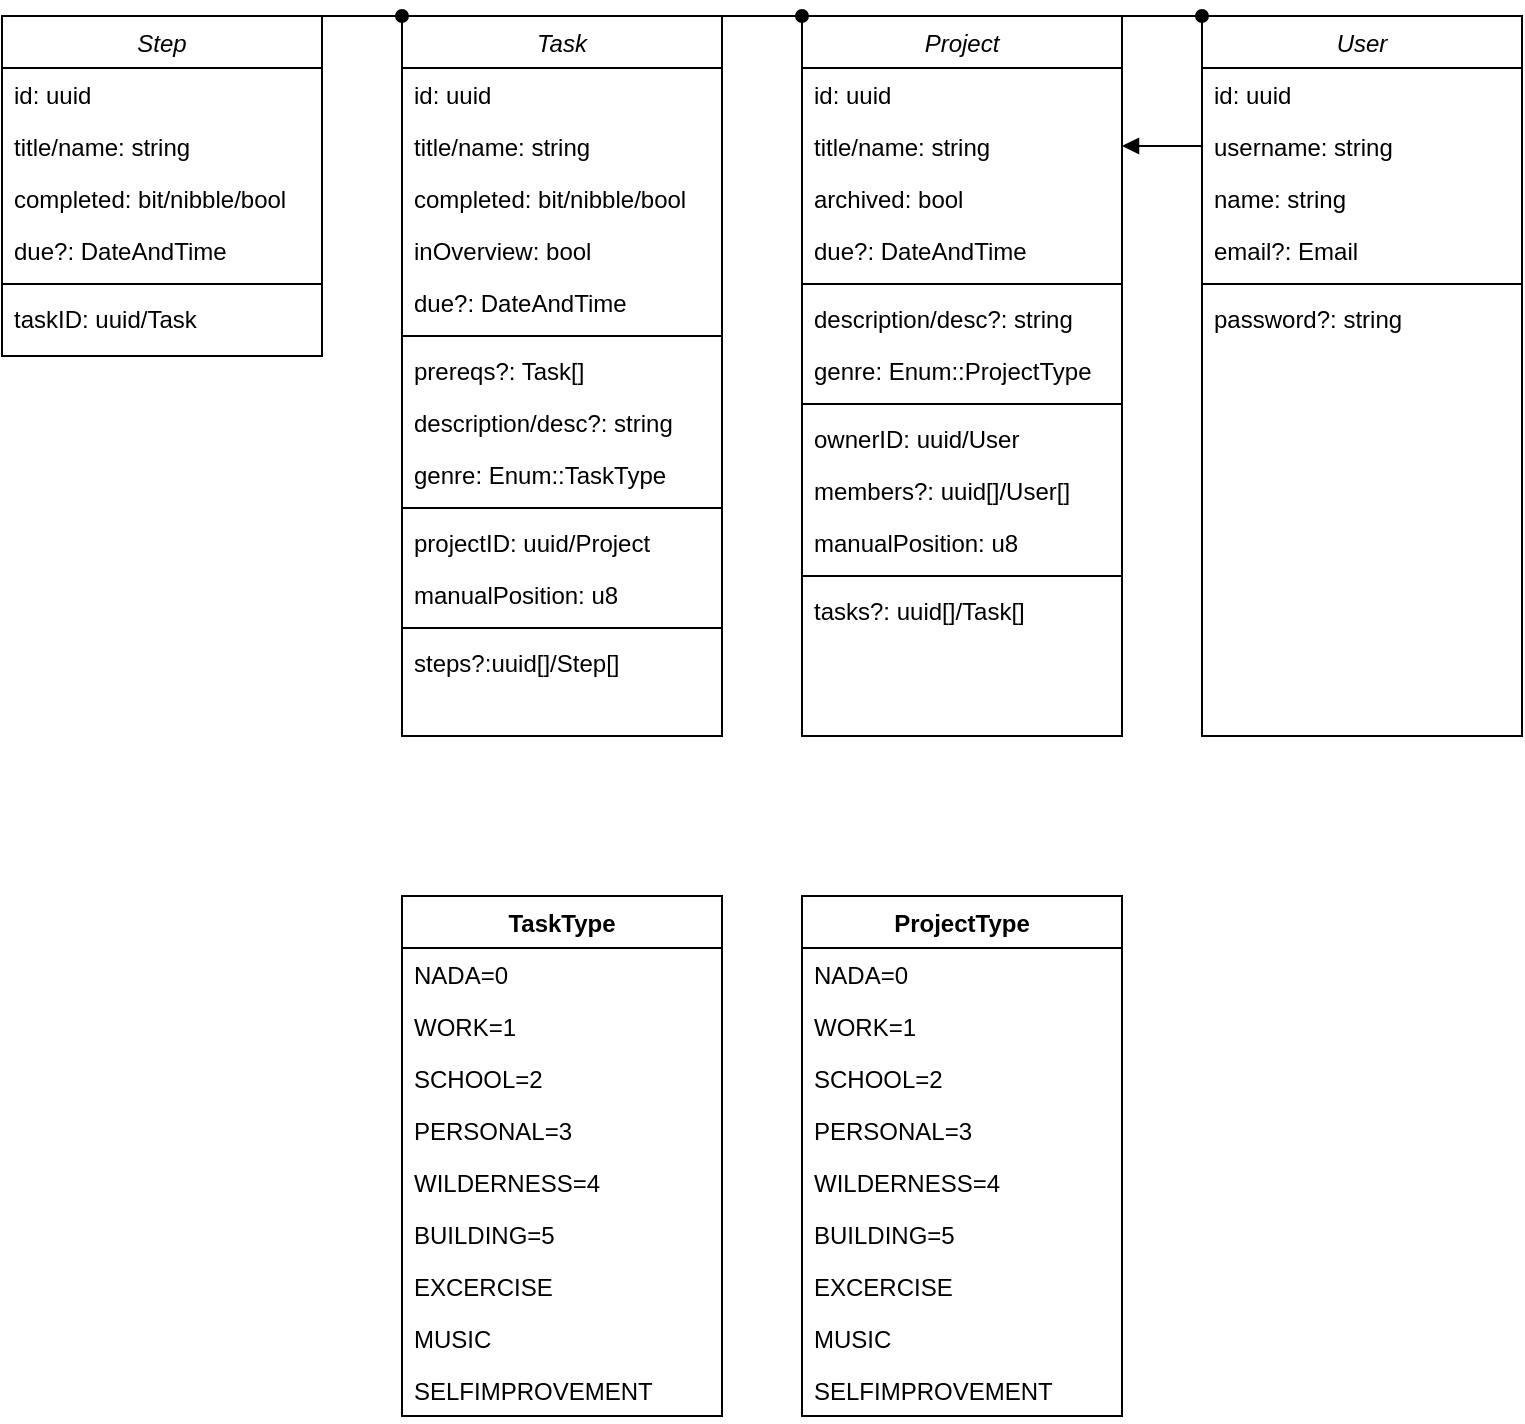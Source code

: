 <mxfile>
    <diagram id="C5RBs43oDa-KdzZeNtuy" name="Page-1">
        <mxGraphModel dx="1113" dy="716" grid="1" gridSize="10" guides="1" tooltips="1" connect="1" arrows="1" fold="1" page="1" pageScale="1" pageWidth="827" pageHeight="1169" math="0" shadow="0">
            <root>
                <mxCell id="WIyWlLk6GJQsqaUBKTNV-0"/>
                <mxCell id="WIyWlLk6GJQsqaUBKTNV-1" parent="WIyWlLk6GJQsqaUBKTNV-0"/>
                <mxCell id="zkfFHV4jXpPFQw0GAbJ--0" value="Task" style="swimlane;fontStyle=2;align=center;verticalAlign=top;childLayout=stackLayout;horizontal=1;startSize=26;horizontalStack=0;resizeParent=1;resizeLast=0;collapsible=1;marginBottom=0;rounded=0;shadow=0;strokeWidth=1;" parent="WIyWlLk6GJQsqaUBKTNV-1" vertex="1">
                    <mxGeometry x="240" y="40" width="160" height="360" as="geometry">
                        <mxRectangle x="220" y="120" width="160" height="26" as="alternateBounds"/>
                    </mxGeometry>
                </mxCell>
                <mxCell id="zkfFHV4jXpPFQw0GAbJ--1" value="id: uuid" style="text;align=left;verticalAlign=top;spacingLeft=4;spacingRight=4;overflow=hidden;rotatable=0;points=[[0,0.5],[1,0.5]];portConstraint=eastwest;" parent="zkfFHV4jXpPFQw0GAbJ--0" vertex="1">
                    <mxGeometry y="26" width="160" height="26" as="geometry"/>
                </mxCell>
                <mxCell id="zkfFHV4jXpPFQw0GAbJ--2" value="title/name: string" style="text;align=left;verticalAlign=top;spacingLeft=4;spacingRight=4;overflow=hidden;rotatable=0;points=[[0,0.5],[1,0.5]];portConstraint=eastwest;rounded=0;shadow=0;html=0;" parent="zkfFHV4jXpPFQw0GAbJ--0" vertex="1">
                    <mxGeometry y="52" width="160" height="26" as="geometry"/>
                </mxCell>
                <mxCell id="IpgFra5wQwwrVLta5i6s-5" value="completed: bit/nibble/bool" style="text;align=left;verticalAlign=top;spacingLeft=4;spacingRight=4;overflow=hidden;rotatable=0;points=[[0,0.5],[1,0.5]];portConstraint=eastwest;rounded=0;shadow=0;html=0;" parent="zkfFHV4jXpPFQw0GAbJ--0" vertex="1">
                    <mxGeometry y="78" width="160" height="26" as="geometry"/>
                </mxCell>
                <mxCell id="IpgFra5wQwwrVLta5i6s-8" value="inOverview: bool" style="text;align=left;verticalAlign=top;spacingLeft=4;spacingRight=4;overflow=hidden;rotatable=0;points=[[0,0.5],[1,0.5]];portConstraint=eastwest;rounded=0;shadow=0;html=0;" parent="zkfFHV4jXpPFQw0GAbJ--0" vertex="1">
                    <mxGeometry y="104" width="160" height="26" as="geometry"/>
                </mxCell>
                <mxCell id="IpgFra5wQwwrVLta5i6s-7" value="due?: DateAndTime" style="text;align=left;verticalAlign=top;spacingLeft=4;spacingRight=4;overflow=hidden;rotatable=0;points=[[0,0.5],[1,0.5]];portConstraint=eastwest;rounded=0;shadow=0;html=0;" parent="zkfFHV4jXpPFQw0GAbJ--0" vertex="1">
                    <mxGeometry y="130" width="160" height="26" as="geometry"/>
                </mxCell>
                <mxCell id="IpgFra5wQwwrVLta5i6s-10" value="" style="line;strokeWidth=1;fillColor=none;align=left;verticalAlign=middle;spacingTop=-1;spacingLeft=3;spacingRight=3;rotatable=0;labelPosition=right;points=[];portConstraint=eastwest;" parent="zkfFHV4jXpPFQw0GAbJ--0" vertex="1">
                    <mxGeometry y="156" width="160" height="8" as="geometry"/>
                </mxCell>
                <mxCell id="IpgFra5wQwwrVLta5i6s-6" value="prereqs?: Task[]" style="text;align=left;verticalAlign=top;spacingLeft=4;spacingRight=4;overflow=hidden;rotatable=0;points=[[0,0.5],[1,0.5]];portConstraint=eastwest;rounded=0;shadow=0;html=0;" parent="zkfFHV4jXpPFQw0GAbJ--0" vertex="1">
                    <mxGeometry y="164" width="160" height="26" as="geometry"/>
                </mxCell>
                <mxCell id="zkfFHV4jXpPFQw0GAbJ--3" value="description/desc?: string" style="text;align=left;verticalAlign=top;spacingLeft=4;spacingRight=4;overflow=hidden;rotatable=0;points=[[0,0.5],[1,0.5]];portConstraint=eastwest;rounded=0;shadow=0;html=0;" parent="zkfFHV4jXpPFQw0GAbJ--0" vertex="1">
                    <mxGeometry y="190" width="160" height="26" as="geometry"/>
                </mxCell>
                <mxCell id="IpgFra5wQwwrVLta5i6s-12" value="genre: Enum::TaskType" style="text;align=left;verticalAlign=top;spacingLeft=4;spacingRight=4;overflow=hidden;rotatable=0;points=[[0,0.5],[1,0.5]];portConstraint=eastwest;rounded=0;shadow=0;html=0;" parent="zkfFHV4jXpPFQw0GAbJ--0" vertex="1">
                    <mxGeometry y="216" width="160" height="26" as="geometry"/>
                </mxCell>
                <mxCell id="IpgFra5wQwwrVLta5i6s-11" value="" style="line;strokeWidth=1;fillColor=none;align=left;verticalAlign=middle;spacingTop=-1;spacingLeft=3;spacingRight=3;rotatable=0;labelPosition=right;points=[];portConstraint=eastwest;" parent="zkfFHV4jXpPFQw0GAbJ--0" vertex="1">
                    <mxGeometry y="242" width="160" height="8" as="geometry"/>
                </mxCell>
                <mxCell id="IpgFra5wQwwrVLta5i6s-9" value="projectID: uuid/Project" style="text;align=left;verticalAlign=top;spacingLeft=4;spacingRight=4;overflow=hidden;rotatable=0;points=[[0,0.5],[1,0.5]];portConstraint=eastwest;rounded=0;shadow=0;html=0;" parent="zkfFHV4jXpPFQw0GAbJ--0" vertex="1">
                    <mxGeometry y="250" width="160" height="26" as="geometry"/>
                </mxCell>
                <mxCell id="IpgFra5wQwwrVLta5i6s-13" value="manualPosition: u8" style="text;align=left;verticalAlign=top;spacingLeft=4;spacingRight=4;overflow=hidden;rotatable=0;points=[[0,0.5],[1,0.5]];portConstraint=eastwest;rounded=0;shadow=0;html=0;" parent="zkfFHV4jXpPFQw0GAbJ--0" vertex="1">
                    <mxGeometry y="276" width="160" height="26" as="geometry"/>
                </mxCell>
                <mxCell id="IpgFra5wQwwrVLta5i6s-27" value="" style="line;strokeWidth=1;fillColor=none;align=left;verticalAlign=middle;spacingTop=-1;spacingLeft=3;spacingRight=3;rotatable=0;labelPosition=right;points=[];portConstraint=eastwest;" parent="zkfFHV4jXpPFQw0GAbJ--0" vertex="1">
                    <mxGeometry y="302" width="160" height="8" as="geometry"/>
                </mxCell>
                <mxCell id="IpgFra5wQwwrVLta5i6s-26" value="steps?:uuid[]/Step[]" style="text;align=left;verticalAlign=top;spacingLeft=4;spacingRight=4;overflow=hidden;rotatable=0;points=[[0,0.5],[1,0.5]];portConstraint=eastwest;rounded=0;shadow=0;html=0;" parent="zkfFHV4jXpPFQw0GAbJ--0" vertex="1">
                    <mxGeometry y="310" width="160" height="26" as="geometry"/>
                </mxCell>
                <mxCell id="IpgFra5wQwwrVLta5i6s-14" value="Step" style="swimlane;fontStyle=2;align=center;verticalAlign=top;childLayout=stackLayout;horizontal=1;startSize=26;horizontalStack=0;resizeParent=1;resizeLast=0;collapsible=1;marginBottom=0;rounded=0;shadow=0;strokeWidth=1;" parent="WIyWlLk6GJQsqaUBKTNV-1" vertex="1">
                    <mxGeometry x="40" y="40" width="160" height="170" as="geometry">
                        <mxRectangle x="220" y="120" width="160" height="26" as="alternateBounds"/>
                    </mxGeometry>
                </mxCell>
                <mxCell id="IpgFra5wQwwrVLta5i6s-15" value="id: uuid" style="text;align=left;verticalAlign=top;spacingLeft=4;spacingRight=4;overflow=hidden;rotatable=0;points=[[0,0.5],[1,0.5]];portConstraint=eastwest;" parent="IpgFra5wQwwrVLta5i6s-14" vertex="1">
                    <mxGeometry y="26" width="160" height="26" as="geometry"/>
                </mxCell>
                <mxCell id="IpgFra5wQwwrVLta5i6s-16" value="title/name: string" style="text;align=left;verticalAlign=top;spacingLeft=4;spacingRight=4;overflow=hidden;rotatable=0;points=[[0,0.5],[1,0.5]];portConstraint=eastwest;rounded=0;shadow=0;html=0;" parent="IpgFra5wQwwrVLta5i6s-14" vertex="1">
                    <mxGeometry y="52" width="160" height="26" as="geometry"/>
                </mxCell>
                <mxCell id="IpgFra5wQwwrVLta5i6s-17" value="completed: bit/nibble/bool" style="text;align=left;verticalAlign=top;spacingLeft=4;spacingRight=4;overflow=hidden;rotatable=0;points=[[0,0.5],[1,0.5]];portConstraint=eastwest;rounded=0;shadow=0;html=0;" parent="IpgFra5wQwwrVLta5i6s-14" vertex="1">
                    <mxGeometry y="78" width="160" height="26" as="geometry"/>
                </mxCell>
                <mxCell id="IpgFra5wQwwrVLta5i6s-19" value="due?: DateAndTime" style="text;align=left;verticalAlign=top;spacingLeft=4;spacingRight=4;overflow=hidden;rotatable=0;points=[[0,0.5],[1,0.5]];portConstraint=eastwest;rounded=0;shadow=0;html=0;" parent="IpgFra5wQwwrVLta5i6s-14" vertex="1">
                    <mxGeometry y="104" width="160" height="26" as="geometry"/>
                </mxCell>
                <mxCell id="IpgFra5wQwwrVLta5i6s-20" value="" style="line;strokeWidth=1;fillColor=none;align=left;verticalAlign=middle;spacingTop=-1;spacingLeft=3;spacingRight=3;rotatable=0;labelPosition=right;points=[];portConstraint=eastwest;" parent="IpgFra5wQwwrVLta5i6s-14" vertex="1">
                    <mxGeometry y="130" width="160" height="8" as="geometry"/>
                </mxCell>
                <mxCell id="IpgFra5wQwwrVLta5i6s-28" value="taskID: uuid/Task" style="text;align=left;verticalAlign=top;spacingLeft=4;spacingRight=4;overflow=hidden;rotatable=0;points=[[0,0.5],[1,0.5]];portConstraint=eastwest;rounded=0;shadow=0;html=0;" parent="IpgFra5wQwwrVLta5i6s-14" vertex="1">
                    <mxGeometry y="138" width="160" height="26" as="geometry"/>
                </mxCell>
                <mxCell id="IpgFra5wQwwrVLta5i6s-29" value="Project" style="swimlane;fontStyle=2;align=center;verticalAlign=top;childLayout=stackLayout;horizontal=1;startSize=26;horizontalStack=0;resizeParent=1;resizeLast=0;collapsible=1;marginBottom=0;rounded=0;shadow=0;strokeWidth=1;" parent="WIyWlLk6GJQsqaUBKTNV-1" vertex="1">
                    <mxGeometry x="440" y="40" width="160" height="360" as="geometry">
                        <mxRectangle x="220" y="120" width="160" height="26" as="alternateBounds"/>
                    </mxGeometry>
                </mxCell>
                <mxCell id="IpgFra5wQwwrVLta5i6s-30" value="id: uuid" style="text;align=left;verticalAlign=top;spacingLeft=4;spacingRight=4;overflow=hidden;rotatable=0;points=[[0,0.5],[1,0.5]];portConstraint=eastwest;" parent="IpgFra5wQwwrVLta5i6s-29" vertex="1">
                    <mxGeometry y="26" width="160" height="26" as="geometry"/>
                </mxCell>
                <mxCell id="IpgFra5wQwwrVLta5i6s-31" value="title/name: string" style="text;align=left;verticalAlign=top;spacingLeft=4;spacingRight=4;overflow=hidden;rotatable=0;points=[[0,0.5],[1,0.5]];portConstraint=eastwest;rounded=0;shadow=0;html=0;" parent="IpgFra5wQwwrVLta5i6s-29" vertex="1">
                    <mxGeometry y="52" width="160" height="26" as="geometry"/>
                </mxCell>
                <mxCell id="IpgFra5wQwwrVLta5i6s-32" value="archived: bool" style="text;align=left;verticalAlign=top;spacingLeft=4;spacingRight=4;overflow=hidden;rotatable=0;points=[[0,0.5],[1,0.5]];portConstraint=eastwest;rounded=0;shadow=0;html=0;" parent="IpgFra5wQwwrVLta5i6s-29" vertex="1">
                    <mxGeometry y="78" width="160" height="26" as="geometry"/>
                </mxCell>
                <mxCell id="IpgFra5wQwwrVLta5i6s-34" value="due?: DateAndTime" style="text;align=left;verticalAlign=top;spacingLeft=4;spacingRight=4;overflow=hidden;rotatable=0;points=[[0,0.5],[1,0.5]];portConstraint=eastwest;rounded=0;shadow=0;html=0;" parent="IpgFra5wQwwrVLta5i6s-29" vertex="1">
                    <mxGeometry y="104" width="160" height="26" as="geometry"/>
                </mxCell>
                <mxCell id="IpgFra5wQwwrVLta5i6s-35" value="" style="line;strokeWidth=1;fillColor=none;align=left;verticalAlign=middle;spacingTop=-1;spacingLeft=3;spacingRight=3;rotatable=0;labelPosition=right;points=[];portConstraint=eastwest;" parent="IpgFra5wQwwrVLta5i6s-29" vertex="1">
                    <mxGeometry y="130" width="160" height="8" as="geometry"/>
                </mxCell>
                <mxCell id="IpgFra5wQwwrVLta5i6s-37" value="description/desc?: string" style="text;align=left;verticalAlign=top;spacingLeft=4;spacingRight=4;overflow=hidden;rotatable=0;points=[[0,0.5],[1,0.5]];portConstraint=eastwest;rounded=0;shadow=0;html=0;" parent="IpgFra5wQwwrVLta5i6s-29" vertex="1">
                    <mxGeometry y="138" width="160" height="26" as="geometry"/>
                </mxCell>
                <mxCell id="IpgFra5wQwwrVLta5i6s-38" value="genre: Enum::ProjectType" style="text;align=left;verticalAlign=top;spacingLeft=4;spacingRight=4;overflow=hidden;rotatable=0;points=[[0,0.5],[1,0.5]];portConstraint=eastwest;rounded=0;shadow=0;html=0;" parent="IpgFra5wQwwrVLta5i6s-29" vertex="1">
                    <mxGeometry y="164" width="160" height="26" as="geometry"/>
                </mxCell>
                <mxCell id="IpgFra5wQwwrVLta5i6s-39" value="" style="line;strokeWidth=1;fillColor=none;align=left;verticalAlign=middle;spacingTop=-1;spacingLeft=3;spacingRight=3;rotatable=0;labelPosition=right;points=[];portConstraint=eastwest;" parent="IpgFra5wQwwrVLta5i6s-29" vertex="1">
                    <mxGeometry y="190" width="160" height="8" as="geometry"/>
                </mxCell>
                <mxCell id="IpgFra5wQwwrVLta5i6s-40" value="ownerID: uuid/User" style="text;align=left;verticalAlign=top;spacingLeft=4;spacingRight=4;overflow=hidden;rotatable=0;points=[[0,0.5],[1,0.5]];portConstraint=eastwest;rounded=0;shadow=0;html=0;" parent="IpgFra5wQwwrVLta5i6s-29" vertex="1">
                    <mxGeometry y="198" width="160" height="26" as="geometry"/>
                </mxCell>
                <mxCell id="IpgFra5wQwwrVLta5i6s-44" value="members?: uuid[]/User[]" style="text;align=left;verticalAlign=top;spacingLeft=4;spacingRight=4;overflow=hidden;rotatable=0;points=[[0,0.5],[1,0.5]];portConstraint=eastwest;rounded=0;shadow=0;html=0;" parent="IpgFra5wQwwrVLta5i6s-29" vertex="1">
                    <mxGeometry y="224" width="160" height="26" as="geometry"/>
                </mxCell>
                <mxCell id="IpgFra5wQwwrVLta5i6s-41" value="manualPosition: u8" style="text;align=left;verticalAlign=top;spacingLeft=4;spacingRight=4;overflow=hidden;rotatable=0;points=[[0,0.5],[1,0.5]];portConstraint=eastwest;rounded=0;shadow=0;html=0;" parent="IpgFra5wQwwrVLta5i6s-29" vertex="1">
                    <mxGeometry y="250" width="160" height="26" as="geometry"/>
                </mxCell>
                <mxCell id="IpgFra5wQwwrVLta5i6s-42" value="" style="line;strokeWidth=1;fillColor=none;align=left;verticalAlign=middle;spacingTop=-1;spacingLeft=3;spacingRight=3;rotatable=0;labelPosition=right;points=[];portConstraint=eastwest;" parent="IpgFra5wQwwrVLta5i6s-29" vertex="1">
                    <mxGeometry y="276" width="160" height="8" as="geometry"/>
                </mxCell>
                <mxCell id="IpgFra5wQwwrVLta5i6s-43" value="tasks?: uuid[]/Task[]" style="text;align=left;verticalAlign=top;spacingLeft=4;spacingRight=4;overflow=hidden;rotatable=0;points=[[0,0.5],[1,0.5]];portConstraint=eastwest;rounded=0;shadow=0;html=0;" parent="IpgFra5wQwwrVLta5i6s-29" vertex="1">
                    <mxGeometry y="284" width="160" height="26" as="geometry"/>
                </mxCell>
                <mxCell id="IpgFra5wQwwrVLta5i6s-45" value="User" style="swimlane;fontStyle=2;align=center;verticalAlign=top;childLayout=stackLayout;horizontal=1;startSize=26;horizontalStack=0;resizeParent=1;resizeLast=0;collapsible=1;marginBottom=0;rounded=0;shadow=0;strokeWidth=1;" parent="WIyWlLk6GJQsqaUBKTNV-1" vertex="1">
                    <mxGeometry x="640" y="40" width="160" height="360" as="geometry">
                        <mxRectangle x="220" y="120" width="160" height="26" as="alternateBounds"/>
                    </mxGeometry>
                </mxCell>
                <mxCell id="IpgFra5wQwwrVLta5i6s-46" value="id: uuid" style="text;align=left;verticalAlign=top;spacingLeft=4;spacingRight=4;overflow=hidden;rotatable=0;points=[[0,0.5],[1,0.5]];portConstraint=eastwest;" parent="IpgFra5wQwwrVLta5i6s-45" vertex="1">
                    <mxGeometry y="26" width="160" height="26" as="geometry"/>
                </mxCell>
                <mxCell id="IpgFra5wQwwrVLta5i6s-47" value="username: string" style="text;align=left;verticalAlign=top;spacingLeft=4;spacingRight=4;overflow=hidden;rotatable=0;points=[[0,0.5],[1,0.5]];portConstraint=eastwest;rounded=0;shadow=0;html=0;" parent="IpgFra5wQwwrVLta5i6s-45" vertex="1">
                    <mxGeometry y="52" width="160" height="26" as="geometry"/>
                </mxCell>
                <mxCell id="IpgFra5wQwwrVLta5i6s-48" value="name: string" style="text;align=left;verticalAlign=top;spacingLeft=4;spacingRight=4;overflow=hidden;rotatable=0;points=[[0,0.5],[1,0.5]];portConstraint=eastwest;rounded=0;shadow=0;html=0;" parent="IpgFra5wQwwrVLta5i6s-45" vertex="1">
                    <mxGeometry y="78" width="160" height="26" as="geometry"/>
                </mxCell>
                <mxCell id="IpgFra5wQwwrVLta5i6s-49" value="email?: Email" style="text;align=left;verticalAlign=top;spacingLeft=4;spacingRight=4;overflow=hidden;rotatable=0;points=[[0,0.5],[1,0.5]];portConstraint=eastwest;rounded=0;shadow=0;html=0;" parent="IpgFra5wQwwrVLta5i6s-45" vertex="1">
                    <mxGeometry y="104" width="160" height="26" as="geometry"/>
                </mxCell>
                <mxCell id="IpgFra5wQwwrVLta5i6s-50" value="" style="line;strokeWidth=1;fillColor=none;align=left;verticalAlign=middle;spacingTop=-1;spacingLeft=3;spacingRight=3;rotatable=0;labelPosition=right;points=[];portConstraint=eastwest;" parent="IpgFra5wQwwrVLta5i6s-45" vertex="1">
                    <mxGeometry y="130" width="160" height="8" as="geometry"/>
                </mxCell>
                <mxCell id="IpgFra5wQwwrVLta5i6s-53" value="password?: string" style="text;align=left;verticalAlign=top;spacingLeft=4;spacingRight=4;overflow=hidden;rotatable=0;points=[[0,0.5],[1,0.5]];portConstraint=eastwest;rounded=0;shadow=0;html=0;" parent="IpgFra5wQwwrVLta5i6s-45" vertex="1">
                    <mxGeometry y="138" width="160" height="26" as="geometry"/>
                </mxCell>
                <mxCell id="IpgFra5wQwwrVLta5i6s-54" value="TaskType" style="swimlane;fontStyle=1;align=center;verticalAlign=top;childLayout=stackLayout;horizontal=1;startSize=26;horizontalStack=0;resizeParent=1;resizeParentMax=0;resizeLast=0;collapsible=1;marginBottom=0;" parent="WIyWlLk6GJQsqaUBKTNV-1" vertex="1">
                    <mxGeometry x="240" y="480" width="160" height="260" as="geometry">
                        <mxRectangle x="240" y="480" width="90" height="26" as="alternateBounds"/>
                    </mxGeometry>
                </mxCell>
                <mxCell id="IpgFra5wQwwrVLta5i6s-58" value="NADA=0" style="text;strokeColor=none;fillColor=none;align=left;verticalAlign=top;spacingLeft=4;spacingRight=4;overflow=hidden;rotatable=0;points=[[0,0.5],[1,0.5]];portConstraint=eastwest;" parent="IpgFra5wQwwrVLta5i6s-54" vertex="1">
                    <mxGeometry y="26" width="160" height="26" as="geometry"/>
                </mxCell>
                <mxCell id="IpgFra5wQwwrVLta5i6s-55" value="WORK=1" style="text;strokeColor=none;fillColor=none;align=left;verticalAlign=top;spacingLeft=4;spacingRight=4;overflow=hidden;rotatable=0;points=[[0,0.5],[1,0.5]];portConstraint=eastwest;" parent="IpgFra5wQwwrVLta5i6s-54" vertex="1">
                    <mxGeometry y="52" width="160" height="26" as="geometry"/>
                </mxCell>
                <mxCell id="IpgFra5wQwwrVLta5i6s-57" value="SCHOOL=2" style="text;strokeColor=none;fillColor=none;align=left;verticalAlign=top;spacingLeft=4;spacingRight=4;overflow=hidden;rotatable=0;points=[[0,0.5],[1,0.5]];portConstraint=eastwest;" parent="IpgFra5wQwwrVLta5i6s-54" vertex="1">
                    <mxGeometry y="78" width="160" height="26" as="geometry"/>
                </mxCell>
                <mxCell id="IpgFra5wQwwrVLta5i6s-59" value="PERSONAL=3" style="text;strokeColor=none;fillColor=none;align=left;verticalAlign=top;spacingLeft=4;spacingRight=4;overflow=hidden;rotatable=0;points=[[0,0.5],[1,0.5]];portConstraint=eastwest;" parent="IpgFra5wQwwrVLta5i6s-54" vertex="1">
                    <mxGeometry y="104" width="160" height="26" as="geometry"/>
                </mxCell>
                <mxCell id="IpgFra5wQwwrVLta5i6s-60" value="WILDERNESS=4" style="text;strokeColor=none;fillColor=none;align=left;verticalAlign=top;spacingLeft=4;spacingRight=4;overflow=hidden;rotatable=0;points=[[0,0.5],[1,0.5]];portConstraint=eastwest;" parent="IpgFra5wQwwrVLta5i6s-54" vertex="1">
                    <mxGeometry y="130" width="160" height="26" as="geometry"/>
                </mxCell>
                <mxCell id="IpgFra5wQwwrVLta5i6s-61" value="BUILDING=5" style="text;strokeColor=none;fillColor=none;align=left;verticalAlign=top;spacingLeft=4;spacingRight=4;overflow=hidden;rotatable=0;points=[[0,0.5],[1,0.5]];portConstraint=eastwest;" parent="IpgFra5wQwwrVLta5i6s-54" vertex="1">
                    <mxGeometry y="156" width="160" height="26" as="geometry"/>
                </mxCell>
                <mxCell id="IpgFra5wQwwrVLta5i6s-62" value="EXCERCISE" style="text;strokeColor=none;fillColor=none;align=left;verticalAlign=top;spacingLeft=4;spacingRight=4;overflow=hidden;rotatable=0;points=[[0,0.5],[1,0.5]];portConstraint=eastwest;" parent="IpgFra5wQwwrVLta5i6s-54" vertex="1">
                    <mxGeometry y="182" width="160" height="26" as="geometry"/>
                </mxCell>
                <mxCell id="IpgFra5wQwwrVLta5i6s-63" value="MUSIC" style="text;strokeColor=none;fillColor=none;align=left;verticalAlign=top;spacingLeft=4;spacingRight=4;overflow=hidden;rotatable=0;points=[[0,0.5],[1,0.5]];portConstraint=eastwest;" parent="IpgFra5wQwwrVLta5i6s-54" vertex="1">
                    <mxGeometry y="208" width="160" height="26" as="geometry"/>
                </mxCell>
                <mxCell id="IpgFra5wQwwrVLta5i6s-64" value="SELFIMPROVEMENT" style="text;strokeColor=none;fillColor=none;align=left;verticalAlign=top;spacingLeft=4;spacingRight=4;overflow=hidden;rotatable=0;points=[[0,0.5],[1,0.5]];portConstraint=eastwest;" parent="IpgFra5wQwwrVLta5i6s-54" vertex="1">
                    <mxGeometry y="234" width="160" height="26" as="geometry"/>
                </mxCell>
                <mxCell id="0" value="ProjectType" style="swimlane;fontStyle=1;align=center;verticalAlign=top;childLayout=stackLayout;horizontal=1;startSize=26;horizontalStack=0;resizeParent=1;resizeParentMax=0;resizeLast=0;collapsible=1;marginBottom=0;" parent="WIyWlLk6GJQsqaUBKTNV-1" vertex="1">
                    <mxGeometry x="440" y="480" width="160" height="260" as="geometry">
                        <mxRectangle x="240" y="480" width="90" height="26" as="alternateBounds"/>
                    </mxGeometry>
                </mxCell>
                <mxCell id="1" value="NADA=0" style="text;strokeColor=none;fillColor=none;align=left;verticalAlign=top;spacingLeft=4;spacingRight=4;overflow=hidden;rotatable=0;points=[[0,0.5],[1,0.5]];portConstraint=eastwest;" parent="0" vertex="1">
                    <mxGeometry y="26" width="160" height="26" as="geometry"/>
                </mxCell>
                <mxCell id="2" value="WORK=1" style="text;strokeColor=none;fillColor=none;align=left;verticalAlign=top;spacingLeft=4;spacingRight=4;overflow=hidden;rotatable=0;points=[[0,0.5],[1,0.5]];portConstraint=eastwest;" parent="0" vertex="1">
                    <mxGeometry y="52" width="160" height="26" as="geometry"/>
                </mxCell>
                <mxCell id="3" value="SCHOOL=2" style="text;strokeColor=none;fillColor=none;align=left;verticalAlign=top;spacingLeft=4;spacingRight=4;overflow=hidden;rotatable=0;points=[[0,0.5],[1,0.5]];portConstraint=eastwest;" parent="0" vertex="1">
                    <mxGeometry y="78" width="160" height="26" as="geometry"/>
                </mxCell>
                <mxCell id="4" value="PERSONAL=3" style="text;strokeColor=none;fillColor=none;align=left;verticalAlign=top;spacingLeft=4;spacingRight=4;overflow=hidden;rotatable=0;points=[[0,0.5],[1,0.5]];portConstraint=eastwest;" parent="0" vertex="1">
                    <mxGeometry y="104" width="160" height="26" as="geometry"/>
                </mxCell>
                <mxCell id="5" value="WILDERNESS=4" style="text;strokeColor=none;fillColor=none;align=left;verticalAlign=top;spacingLeft=4;spacingRight=4;overflow=hidden;rotatable=0;points=[[0,0.5],[1,0.5]];portConstraint=eastwest;" parent="0" vertex="1">
                    <mxGeometry y="130" width="160" height="26" as="geometry"/>
                </mxCell>
                <mxCell id="6" value="BUILDING=5" style="text;strokeColor=none;fillColor=none;align=left;verticalAlign=top;spacingLeft=4;spacingRight=4;overflow=hidden;rotatable=0;points=[[0,0.5],[1,0.5]];portConstraint=eastwest;" parent="0" vertex="1">
                    <mxGeometry y="156" width="160" height="26" as="geometry"/>
                </mxCell>
                <mxCell id="7" value="EXCERCISE" style="text;strokeColor=none;fillColor=none;align=left;verticalAlign=top;spacingLeft=4;spacingRight=4;overflow=hidden;rotatable=0;points=[[0,0.5],[1,0.5]];portConstraint=eastwest;" parent="0" vertex="1">
                    <mxGeometry y="182" width="160" height="26" as="geometry"/>
                </mxCell>
                <mxCell id="8" value="MUSIC" style="text;strokeColor=none;fillColor=none;align=left;verticalAlign=top;spacingLeft=4;spacingRight=4;overflow=hidden;rotatable=0;points=[[0,0.5],[1,0.5]];portConstraint=eastwest;" parent="0" vertex="1">
                    <mxGeometry y="208" width="160" height="26" as="geometry"/>
                </mxCell>
                <mxCell id="9" value="SELFIMPROVEMENT" style="text;strokeColor=none;fillColor=none;align=left;verticalAlign=top;spacingLeft=4;spacingRight=4;overflow=hidden;rotatable=0;points=[[0,0.5],[1,0.5]];portConstraint=eastwest;" parent="0" vertex="1">
                    <mxGeometry y="234" width="160" height="26" as="geometry"/>
                </mxCell>
                <mxCell id="20" value="" style="endArrow=none;html=1;rounded=0;align=center;verticalAlign=top;endFill=0;labelBackgroundColor=none;endSize=6;startArrow=oval;startFill=1;entryX=1;entryY=0;entryDx=0;entryDy=0;exitX=0;exitY=0;exitDx=0;exitDy=0;" parent="WIyWlLk6GJQsqaUBKTNV-1" source="zkfFHV4jXpPFQw0GAbJ--0" target="IpgFra5wQwwrVLta5i6s-14" edge="1">
                    <mxGeometry relative="1" as="geometry">
                        <mxPoint x="230" y="10" as="sourcePoint"/>
                        <mxPoint x="220" y="320" as="targetPoint"/>
                    </mxGeometry>
                </mxCell>
                <mxCell id="21" value="" style="endArrow=none;html=1;rounded=0;align=center;verticalAlign=top;endFill=0;labelBackgroundColor=none;endSize=6;startArrow=oval;startFill=1;entryX=1;entryY=0;entryDx=0;entryDy=0;exitX=0;exitY=0;exitDx=0;exitDy=0;" parent="WIyWlLk6GJQsqaUBKTNV-1" source="IpgFra5wQwwrVLta5i6s-29" target="zkfFHV4jXpPFQw0GAbJ--0" edge="1">
                    <mxGeometry relative="1" as="geometry">
                        <mxPoint x="350" y="10" as="sourcePoint"/>
                        <mxPoint x="410" y="40" as="targetPoint"/>
                    </mxGeometry>
                </mxCell>
                <mxCell id="22" value="" style="endArrow=none;html=1;rounded=0;align=center;verticalAlign=top;endFill=0;labelBackgroundColor=none;endSize=6;startArrow=oval;startFill=1;entryX=1;entryY=0;entryDx=0;entryDy=0;exitX=0;exitY=0;exitDx=0;exitDy=0;" parent="WIyWlLk6GJQsqaUBKTNV-1" source="IpgFra5wQwwrVLta5i6s-45" target="IpgFra5wQwwrVLta5i6s-29" edge="1">
                    <mxGeometry relative="1" as="geometry">
                        <mxPoint x="610" y="20" as="sourcePoint"/>
                        <mxPoint x="590" y="10" as="targetPoint"/>
                    </mxGeometry>
                </mxCell>
                <mxCell id="23" value="" style="html=1;verticalAlign=bottom;labelBackgroundColor=none;endArrow=block;endFill=1;entryX=1;entryY=0.5;entryDx=0;entryDy=0;exitX=0;exitY=0.5;exitDx=0;exitDy=0;" parent="WIyWlLk6GJQsqaUBKTNV-1" source="IpgFra5wQwwrVLta5i6s-47" target="IpgFra5wQwwrVLta5i6s-31" edge="1">
                    <mxGeometry width="160" relative="1" as="geometry">
                        <mxPoint x="60" y="430" as="sourcePoint"/>
                        <mxPoint x="220" y="430" as="targetPoint"/>
                    </mxGeometry>
                </mxCell>
            </root>
        </mxGraphModel>
    </diagram>
</mxfile>
